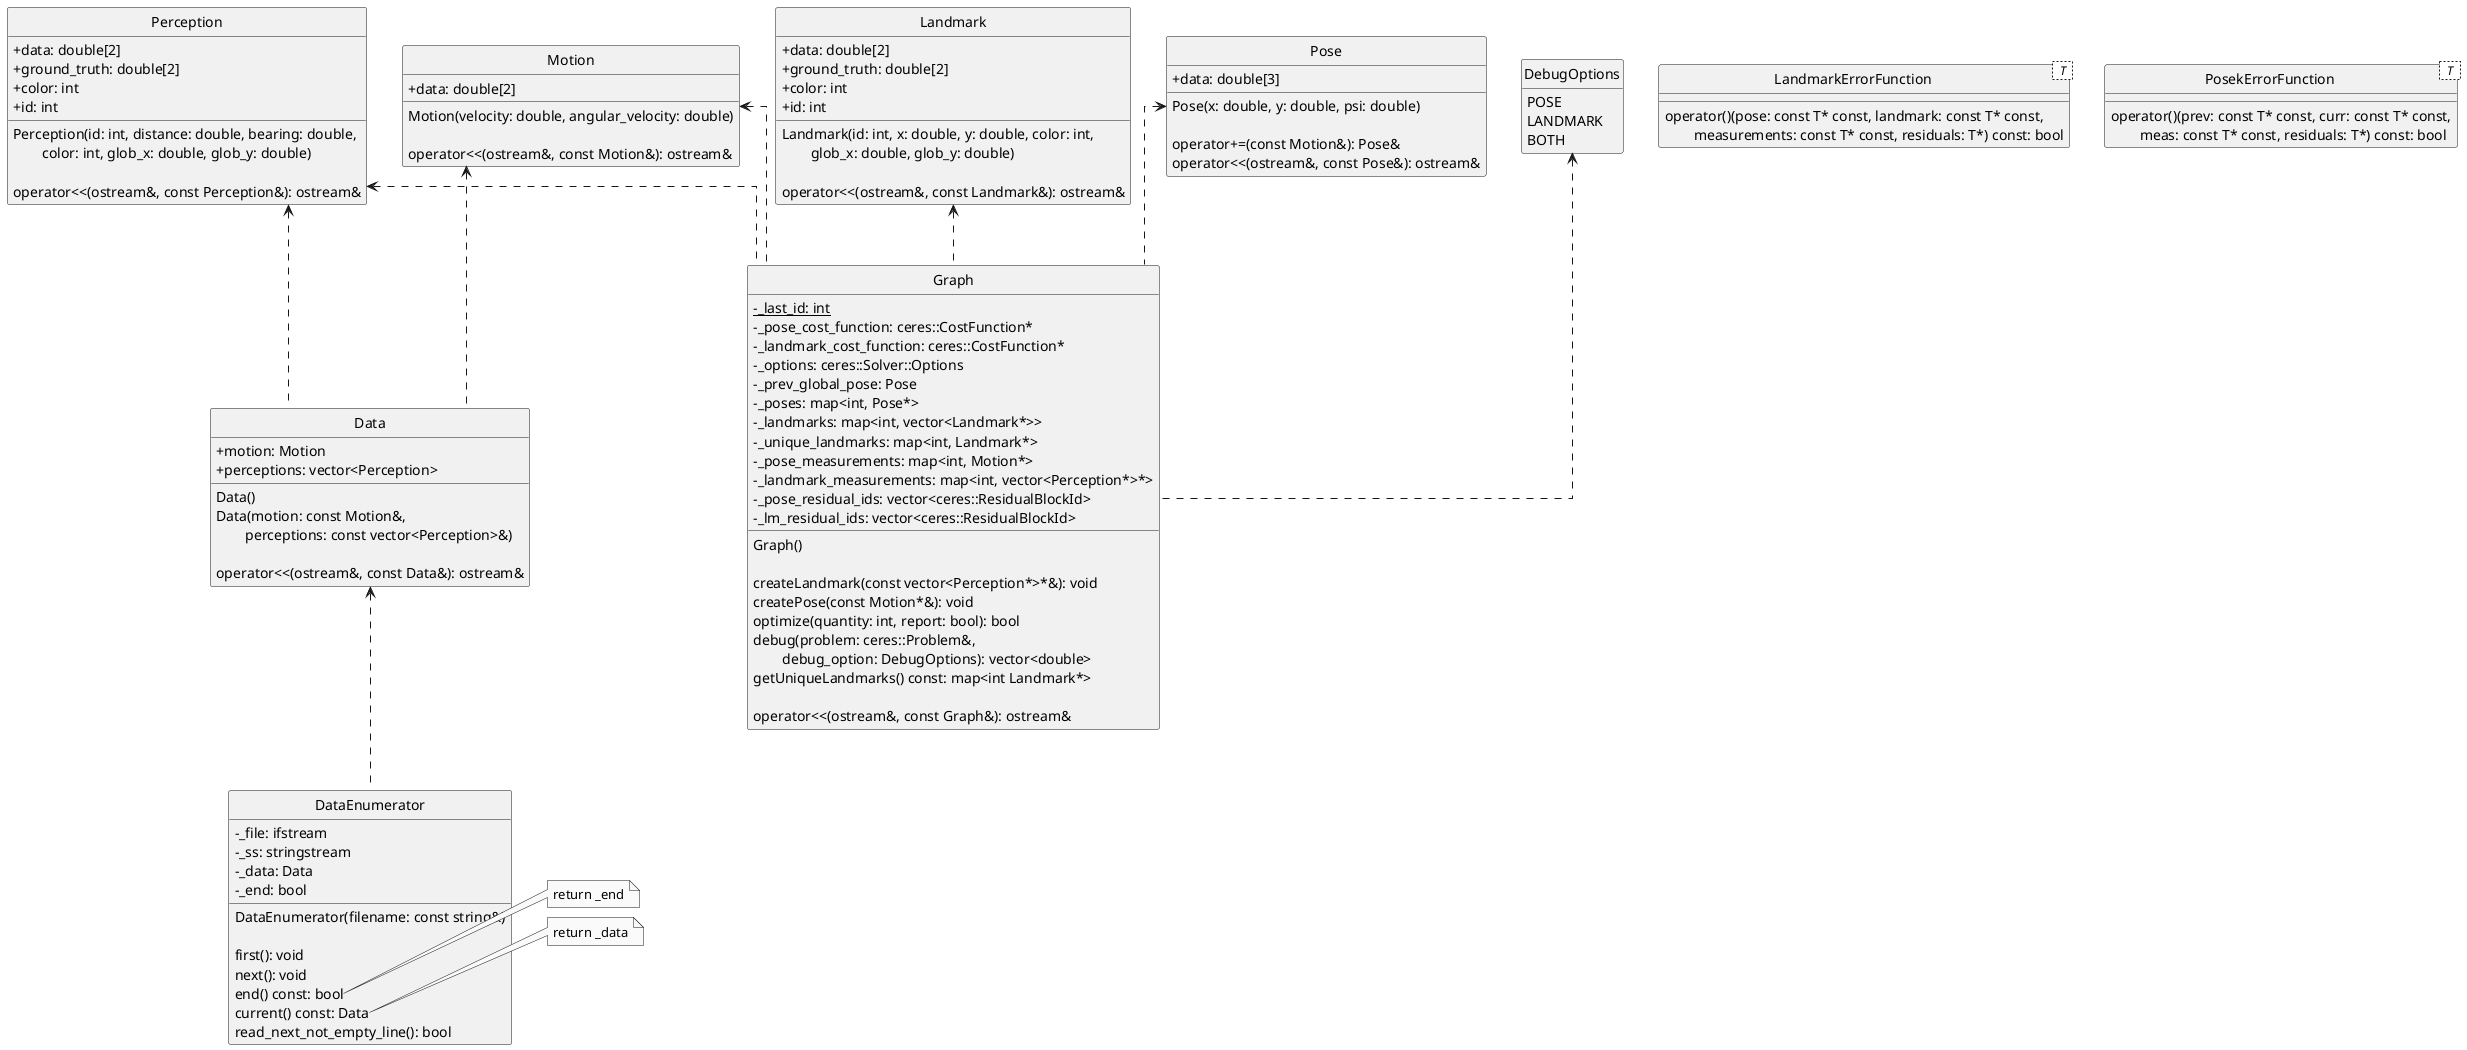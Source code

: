 @startuml GraphSlam

skinparam Monochrome true
skinparam ClassAttributeIconSize 0
skinparam Linetype ortho

class Landmark
{
    +data: double[2]
    +ground_truth: double[2]
    +color: int
    +id: int

    Landmark(id: int, x: double, y: double, color: int,
    \tglob_x: double, glob_y: double)

    operator<<(ostream&, const Landmark&): ostream&
}

class Motion
{
    +data: double[2]

    Motion(velocity: double, angular_velocity: double)

    operator<<(ostream&, const Motion&): ostream&
}

class Perception
{
    +data: double[2]
    +ground_truth: double[2]
    +color: int
    +id: int

    Perception(id: int, distance: double, bearing: double,
    \tcolor: int, glob_x: double, glob_y: double)

    operator<<(ostream&, const Perception&): ostream&
}

class Pose
{
    +data: double[3]

    Pose(x: double, y: double, psi: double)

    operator+=(const Motion&): Pose&
    operator<<(ostream&, const Pose&): ostream&
}

class LandmarkErrorFunction<  T  >
{
    operator()(pose: const T* const, landmark: const T* const, 
    \tmeasurements: const T* const, residuals: T*) const: bool
}

class PosekErrorFunction<  T  >
{
    operator()(prev: const T* const, curr: const T* const, 
    \tmeas: const T* const, residuals: T*) const: bool
}

enum DebugOptions
{
    POSE
    LANDMARK
    BOTH
}

class Graph
{
    -{static}_last_id: int
    -_pose_cost_function: ceres::CostFunction*
    -_landmark_cost_function: ceres::CostFunction*
    -_options: ceres::Solver::Options
    -_prev_global_pose: Pose
    -_poses: map<int, Pose*>
    -_landmarks: map<int, vector<Landmark*>>
    -_unique_landmarks: map<int, Landmark*>
    -_pose_measurements: map<int, Motion*>
    -_landmark_measurements: map<int, vector<Perception*>*>
    -_pose_residual_ids: vector<ceres::ResidualBlockId>
    -_lm_residual_ids: vector<ceres::ResidualBlockId>

    Graph()

    createLandmark(const vector<Perception*>*&): void
    createPose(const Motion*&): void
    optimize(quantity: int, report: bool): bool
    debug(problem: ceres::Problem&,
    \tdebug_option: DebugOptions): vector<double>
    getUniqueLandmarks() const: map<int Landmark*>

    operator<<(ostream&, const Graph&): ostream&
}

class Data
{
    +motion: Motion
    +perceptions: vector<Perception>

    Data()
    Data(motion: const Motion&,
    \tperceptions: const vector<Perception>&)

    operator<<(ostream&, const Data&): ostream&
}

class DataEnumerator
{
    -_file: ifstream
    -_ss: stringstream
    -_data: Data
    -_end: bool

    DataEnumerator(filename: const string&)

    first(): void
    next(): void
    end() const: bool
    current() const: Data
    read_next_not_empty_line(): bool
}

note right of DataEnumerator::end()
    return _end
end note
note right of DataEnumerator::current()
    return _data
end note

Data <-. DataEnumerator
Motion <-. Data
Perception <-. Data

DebugOptions <-. Graph
Landmark <-. Graph
Motion <-. Graph
Perception <-. Graph
Pose <-. Graph

hide circle
hide enum methods

@enduml